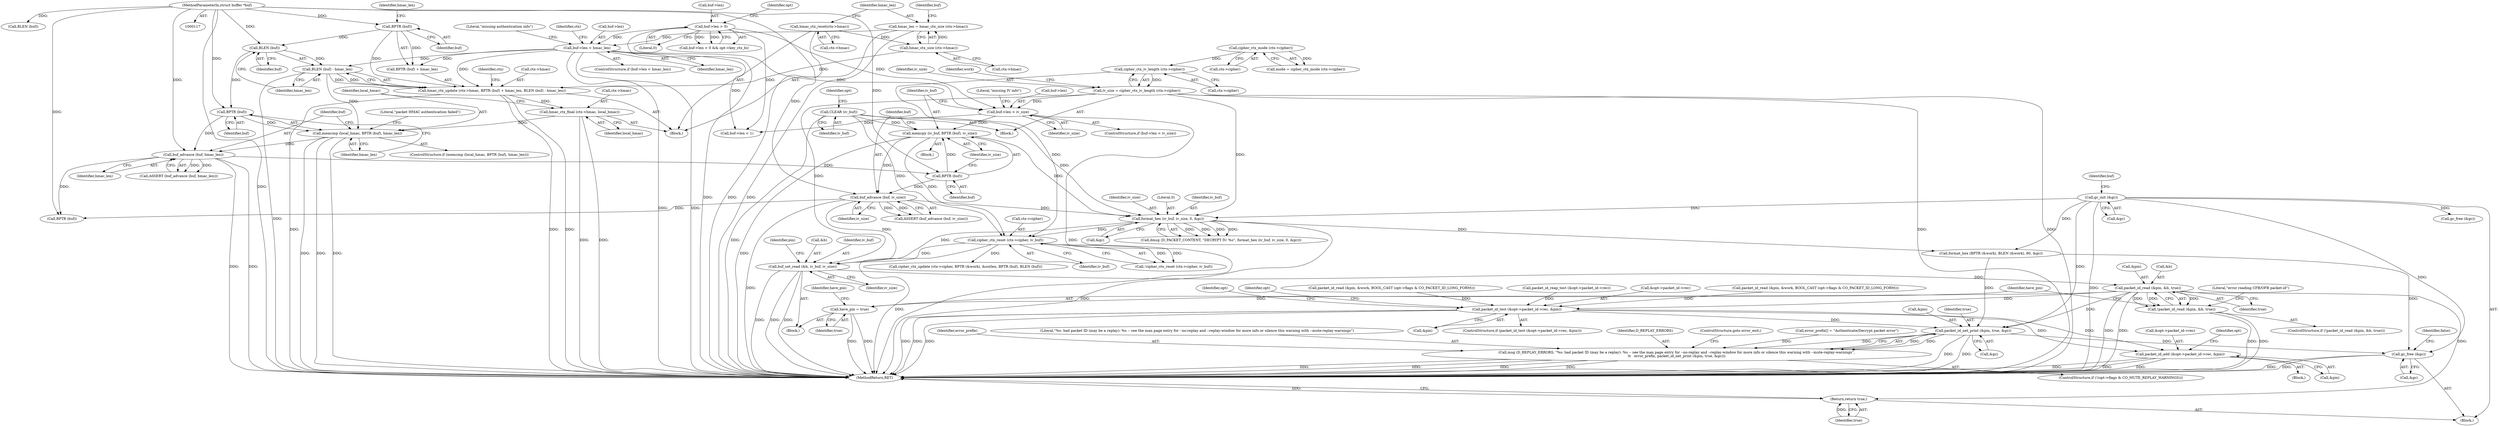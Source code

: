 digraph "0_openvpn_11d21349a4e7e38a025849479b36ace7c2eec2ee@API" {
"1000418" [label="(Call,packet_id_read (&pin, &b, true))"];
"1000411" [label="(Call,buf_set_read (&b, iv_buf, iv_size))"];
"1000289" [label="(Call,cipher_ctx_reset (ctx->cipher, iv_buf))"];
"1000225" [label="(Call,cipher_ctx_iv_length (ctx->cipher))"];
"1000218" [label="(Call,cipher_ctx_mode (ctx->cipher))"];
"1000238" [label="(Call,CLEAR (iv_buf))"];
"1000273" [label="(Call,format_hex (iv_buf, iv_size, 0, &gc))"];
"1000255" [label="(Call,memcpy (iv_buf, BPTR (buf), iv_size))"];
"1000257" [label="(Call,BPTR (buf))"];
"1000207" [label="(Call,buf_advance (buf, hmac_len))"];
"1000201" [label="(Call,BPTR (buf))"];
"1000190" [label="(Call,BLEN (buf))"];
"1000186" [label="(Call,BPTR (buf))"];
"1000118" [label="(MethodParameterIn,struct buffer *buf)"];
"1000199" [label="(Call,memcmp (local_hmac, BPTR (buf), hmac_len))"];
"1000193" [label="(Call,hmac_ctx_final (ctx->hmac, local_hmac))"];
"1000181" [label="(Call,hmac_ctx_update (ctx->hmac, BPTR (buf) + hmac_len, BLEN (buf) - hmac_len))"];
"1000169" [label="(Call,hmac_ctx_size (ctx->hmac))"];
"1000163" [label="(Call,hmac_ctx_reset(ctx->hmac))"];
"1000174" [label="(Call,buf->len < hmac_len)"];
"1000133" [label="(Call,buf->len > 0)"];
"1000167" [label="(Call,hmac_len = hmac_ctx_size (ctx->hmac))"];
"1000189" [label="(Call,BLEN (buf) - hmac_len)"];
"1000248" [label="(Call,buf->len < iv_size)"];
"1000223" [label="(Call,iv_size = cipher_ctx_iv_length (ctx->cipher))"];
"1000261" [label="(Call,buf_advance (buf, iv_size))"];
"1000128" [label="(Call,gc_init (&gc))"];
"1000417" [label="(Call,!packet_id_read (&pin, &b, true))"];
"1000426" [label="(Call,have_pin = true)"];
"1000479" [label="(Call,packet_id_test (&opt->packet_id->rec, &pin))"];
"1000489" [label="(Call,packet_id_add (&opt->packet_id->rec, &pin))"];
"1000528" [label="(Call,packet_id_net_print (&pin, true, &gc))"];
"1000524" [label="(Call,msg (D_REPLAY_ERRORS, \"%s: bad packet ID (may be a replay): %s -- see the man page entry for --no-replay and --replay-window for more info or silence this warning with --mute-replay-warnings\",\n\t\t   error_prefix, packet_id_net_print (&pin, true, &gc)))"];
"1000551" [label="(Call,gc_free (&gc))"];
"1000542" [label="(Return,return true;)"];
"1000224" [label="(Identifier,iv_size)"];
"1000133" [label="(Call,buf->len > 0)"];
"1000124" [label="(Call,error_prefix[] = \"Authenticate/Decrypt packet error\")"];
"1000226" [label="(Call,ctx->cipher)"];
"1000275" [label="(Identifier,iv_size)"];
"1000137" [label="(Literal,0)"];
"1000527" [label="(Identifier,error_prefix)"];
"1000277" [label="(Call,&gc)"];
"1000420" [label="(Identifier,pin)"];
"1000134" [label="(Call,buf->len)"];
"1000118" [label="(MethodParameterIn,struct buffer *buf)"];
"1000252" [label="(Identifier,iv_size)"];
"1000416" [label="(ControlStructure,if (!packet_id_read (&pin, &b, true)))"];
"1000203" [label="(Identifier,hmac_len)"];
"1000399" [label="(Block,)"];
"1000552" [label="(Call,&gc)"];
"1000257" [label="(Call,BPTR (buf))"];
"1000187" [label="(Identifier,buf)"];
"1000417" [label="(Call,!packet_id_read (&pin, &b, true))"];
"1000129" [label="(Call,&gc)"];
"1000183" [label="(Identifier,ctx)"];
"1000201" [label="(Call,BPTR (buf))"];
"1000428" [label="(Identifier,true)"];
"1000135" [label="(Identifier,buf)"];
"1000139" [label="(Identifier,opt)"];
"1000260" [label="(Call,ASSERT (buf_advance (buf, iv_size)))"];
"1000175" [label="(Call,buf->len)"];
"1000180" [label="(Literal,\"missing authentication info\")"];
"1000132" [label="(Call,buf->len > 0 && opt->key_ctx_bi)"];
"1000225" [label="(Call,cipher_ctx_iv_length (ctx->cipher))"];
"1000308" [label="(Call,cipher_ctx_update (ctx->cipher, BPTR (&work), &outlen, BPTR (buf), BLEN (buf)))"];
"1000188" [label="(Identifier,hmac_len)"];
"1000426" [label="(Call,have_pin = true)"];
"1000246" [label="(Block,)"];
"1000486" [label="(Call,&pin)"];
"1000181" [label="(Call,hmac_ctx_update (ctx->hmac, BPTR (buf) + hmac_len, BLEN (buf) - hmac_len))"];
"1000270" [label="(Call,dmsg (D_PACKET_CONTENT, \"DECRYPT IV: %s\", format_hex (iv_buf, iv_size, 0, &gc)))"];
"1000185" [label="(Call,BPTR (buf) + hmac_len)"];
"1000199" [label="(Call,memcmp (local_hmac, BPTR (buf), hmac_len))"];
"1000423" [label="(Identifier,true)"];
"1000209" [label="(Identifier,hmac_len)"];
"1000173" [label="(ControlStructure,if (buf->len < hmac_len))"];
"1000258" [label="(Identifier,buf)"];
"1000526" [label="(Literal,\"%s: bad packet ID (may be a replay): %s -- see the man page entry for --no-replay and --replay-window for more info or silence this warning with --mute-replay-warnings\")"];
"1000496" [label="(Call,&pin)"];
"1000194" [label="(Call,ctx->hmac)"];
"1000517" [label="(ControlStructure,if (!(opt->flags & CO_MUTE_REPLAY_WARNINGS)))"];
"1000524" [label="(Call,msg (D_REPLAY_ERRORS, \"%s: bad packet ID (may be a replay): %s -- see the man page entry for --no-replay and --replay-window for more info or silence this warning with --mute-replay-warnings\",\n\t\t   error_prefix, packet_id_net_print (&pin, true, &gc)))"];
"1000168" [label="(Identifier,hmac_len)"];
"1000542" [label="(Return,return true;)"];
"1000480" [label="(Call,&opt->packet_id->rec)"];
"1000191" [label="(Identifier,buf)"];
"1000261" [label="(Call,buf_advance (buf, iv_size))"];
"1000198" [label="(ControlStructure,if (memcmp (local_hmac, BPTR (buf), hmac_len)))"];
"1000418" [label="(Call,packet_id_read (&pin, &b, true))"];
"1000415" [label="(Identifier,iv_size)"];
"1000419" [label="(Call,&pin)"];
"1000259" [label="(Identifier,iv_size)"];
"1000189" [label="(Call,BLEN (buf) - hmac_len)"];
"1000555" [label="(Identifier,false)"];
"1000446" [label="(Call,packet_id_read (&pin, &work, BOOL_CAST (opt->flags & CO_PACKET_ID_LONG_FORM)))"];
"1000412" [label="(Call,&b)"];
"1000543" [label="(Identifier,true)"];
"1000216" [label="(Call,mode = cipher_ctx_mode (ctx->cipher))"];
"1000427" [label="(Identifier,have_pin)"];
"1000169" [label="(Call,hmac_ctx_size (ctx->hmac))"];
"1000263" [label="(Identifier,iv_size)"];
"1000493" [label="(Identifier,opt)"];
"1000190" [label="(Call,BLEN (buf))"];
"1000532" [label="(Call,&gc)"];
"1000254" [label="(Literal,\"missing IV info\")"];
"1000488" [label="(Block,)"];
"1000200" [label="(Identifier,local_hmac)"];
"1000186" [label="(Call,BPTR (buf))"];
"1000411" [label="(Call,buf_set_read (&b, iv_buf, iv_size))"];
"1000525" [label="(Identifier,D_REPLAY_ERRORS)"];
"1000195" [label="(Identifier,ctx)"];
"1000534" [label="(ControlStructure,goto error_exit;)"];
"1000521" [label="(Identifier,opt)"];
"1000489" [label="(Call,packet_id_add (&opt->packet_id->rec, &pin))"];
"1000234" [label="(Identifier,work)"];
"1000531" [label="(Identifier,true)"];
"1000197" [label="(Identifier,local_hmac)"];
"1000248" [label="(Call,buf->len < iv_size)"];
"1000374" [label="(Call,packet_id_read (&pin, &work, BOOL_CAST (opt->flags & CO_PACKET_ID_LONG_FORM)))"];
"1000176" [label="(Identifier,buf)"];
"1000478" [label="(ControlStructure,if (packet_id_test (&opt->packet_id->rec, &pin)))"];
"1000170" [label="(Call,ctx->hmac)"];
"1000290" [label="(Call,ctx->cipher)"];
"1000351" [label="(Call,format_hex (BPTR (&work), BLEN (&work), 80, &gc))"];
"1000490" [label="(Call,&opt->packet_id->rec)"];
"1000479" [label="(Call,packet_id_test (&opt->packet_id->rec, &pin))"];
"1000163" [label="(Call,hmac_ctx_reset(ctx->hmac))"];
"1000238" [label="(Call,CLEAR (iv_buf))"];
"1000539" [label="(Call,gc_free (&gc))"];
"1000293" [label="(Identifier,iv_buf)"];
"1000223" [label="(Call,iv_size = cipher_ctx_iv_length (ctx->cipher))"];
"1000122" [label="(Block,)"];
"1000193" [label="(Call,hmac_ctx_final (ctx->hmac, local_hmac))"];
"1000471" [label="(Call,packet_id_reap_test (&opt->packet_id->rec))"];
"1000207" [label="(Call,buf_advance (buf, hmac_len))"];
"1000276" [label="(Literal,0)"];
"1000262" [label="(Identifier,buf)"];
"1000414" [label="(Identifier,iv_buf)"];
"1000255" [label="(Call,memcpy (iv_buf, BPTR (buf), iv_size))"];
"1000288" [label="(Call,!cipher_ctx_reset (ctx->cipher, iv_buf))"];
"1000529" [label="(Call,&pin)"];
"1000192" [label="(Identifier,hmac_len)"];
"1000289" [label="(Call,cipher_ctx_reset (ctx->cipher, iv_buf))"];
"1000239" [label="(Identifier,iv_buf)"];
"1000280" [label="(Call,buf->len < 1)"];
"1000128" [label="(Call,gc_init (&gc))"];
"1000469" [label="(Identifier,have_pin)"];
"1000218" [label="(Call,cipher_ctx_mode (ctx->cipher))"];
"1000247" [label="(ControlStructure,if (buf->len < iv_size))"];
"1000182" [label="(Call,ctx->hmac)"];
"1000174" [label="(Call,buf->len < hmac_len)"];
"1000164" [label="(Call,ctx->hmac)"];
"1000256" [label="(Identifier,iv_buf)"];
"1000219" [label="(Call,ctx->cipher)"];
"1000214" [label="(Block,)"];
"1000178" [label="(Identifier,hmac_len)"];
"1000205" [label="(Literal,\"packet HMAC authentication failed\")"];
"1000501" [label="(Identifier,opt)"];
"1000249" [label="(Call,buf->len)"];
"1000273" [label="(Call,format_hex (iv_buf, iv_size, 0, &gc))"];
"1000528" [label="(Call,packet_id_net_print (&pin, true, &gc))"];
"1000425" [label="(Literal,\"error reading CFB/OFB packet-id\")"];
"1000206" [label="(Call,ASSERT (buf_advance (buf, hmac_len)))"];
"1000319" [label="(Call,BLEN (buf))"];
"1000551" [label="(Call,gc_free (&gc))"];
"1000556" [label="(MethodReturn,RET)"];
"1000243" [label="(Identifier,opt)"];
"1000421" [label="(Call,&b)"];
"1000317" [label="(Call,BPTR (buf))"];
"1000208" [label="(Identifier,buf)"];
"1000160" [label="(Block,)"];
"1000202" [label="(Identifier,buf)"];
"1000167" [label="(Call,hmac_len = hmac_ctx_size (ctx->hmac))"];
"1000274" [label="(Identifier,iv_buf)"];
"1000418" -> "1000417"  [label="AST: "];
"1000418" -> "1000423"  [label="CFG: "];
"1000419" -> "1000418"  [label="AST: "];
"1000421" -> "1000418"  [label="AST: "];
"1000423" -> "1000418"  [label="AST: "];
"1000417" -> "1000418"  [label="CFG: "];
"1000418" -> "1000556"  [label="DDG: "];
"1000418" -> "1000556"  [label="DDG: "];
"1000418" -> "1000417"  [label="DDG: "];
"1000418" -> "1000417"  [label="DDG: "];
"1000418" -> "1000417"  [label="DDG: "];
"1000411" -> "1000418"  [label="DDG: "];
"1000418" -> "1000426"  [label="DDG: "];
"1000418" -> "1000479"  [label="DDG: "];
"1000418" -> "1000528"  [label="DDG: "];
"1000418" -> "1000542"  [label="DDG: "];
"1000411" -> "1000399"  [label="AST: "];
"1000411" -> "1000415"  [label="CFG: "];
"1000412" -> "1000411"  [label="AST: "];
"1000414" -> "1000411"  [label="AST: "];
"1000415" -> "1000411"  [label="AST: "];
"1000420" -> "1000411"  [label="CFG: "];
"1000411" -> "1000556"  [label="DDG: "];
"1000411" -> "1000556"  [label="DDG: "];
"1000411" -> "1000556"  [label="DDG: "];
"1000289" -> "1000411"  [label="DDG: "];
"1000273" -> "1000411"  [label="DDG: "];
"1000261" -> "1000411"  [label="DDG: "];
"1000223" -> "1000411"  [label="DDG: "];
"1000289" -> "1000288"  [label="AST: "];
"1000289" -> "1000293"  [label="CFG: "];
"1000290" -> "1000289"  [label="AST: "];
"1000293" -> "1000289"  [label="AST: "];
"1000288" -> "1000289"  [label="CFG: "];
"1000289" -> "1000556"  [label="DDG: "];
"1000289" -> "1000288"  [label="DDG: "];
"1000289" -> "1000288"  [label="DDG: "];
"1000225" -> "1000289"  [label="DDG: "];
"1000238" -> "1000289"  [label="DDG: "];
"1000273" -> "1000289"  [label="DDG: "];
"1000255" -> "1000289"  [label="DDG: "];
"1000289" -> "1000308"  [label="DDG: "];
"1000225" -> "1000223"  [label="AST: "];
"1000225" -> "1000226"  [label="CFG: "];
"1000226" -> "1000225"  [label="AST: "];
"1000223" -> "1000225"  [label="CFG: "];
"1000225" -> "1000223"  [label="DDG: "];
"1000218" -> "1000225"  [label="DDG: "];
"1000218" -> "1000216"  [label="AST: "];
"1000218" -> "1000219"  [label="CFG: "];
"1000219" -> "1000218"  [label="AST: "];
"1000216" -> "1000218"  [label="CFG: "];
"1000218" -> "1000216"  [label="DDG: "];
"1000238" -> "1000214"  [label="AST: "];
"1000238" -> "1000239"  [label="CFG: "];
"1000239" -> "1000238"  [label="AST: "];
"1000243" -> "1000238"  [label="CFG: "];
"1000238" -> "1000556"  [label="DDG: "];
"1000238" -> "1000255"  [label="DDG: "];
"1000238" -> "1000273"  [label="DDG: "];
"1000273" -> "1000270"  [label="AST: "];
"1000273" -> "1000277"  [label="CFG: "];
"1000274" -> "1000273"  [label="AST: "];
"1000275" -> "1000273"  [label="AST: "];
"1000276" -> "1000273"  [label="AST: "];
"1000277" -> "1000273"  [label="AST: "];
"1000270" -> "1000273"  [label="CFG: "];
"1000273" -> "1000556"  [label="DDG: "];
"1000273" -> "1000270"  [label="DDG: "];
"1000273" -> "1000270"  [label="DDG: "];
"1000273" -> "1000270"  [label="DDG: "];
"1000273" -> "1000270"  [label="DDG: "];
"1000255" -> "1000273"  [label="DDG: "];
"1000261" -> "1000273"  [label="DDG: "];
"1000223" -> "1000273"  [label="DDG: "];
"1000128" -> "1000273"  [label="DDG: "];
"1000273" -> "1000351"  [label="DDG: "];
"1000255" -> "1000246"  [label="AST: "];
"1000255" -> "1000259"  [label="CFG: "];
"1000256" -> "1000255"  [label="AST: "];
"1000257" -> "1000255"  [label="AST: "];
"1000259" -> "1000255"  [label="AST: "];
"1000262" -> "1000255"  [label="CFG: "];
"1000255" -> "1000556"  [label="DDG: "];
"1000257" -> "1000255"  [label="DDG: "];
"1000248" -> "1000255"  [label="DDG: "];
"1000255" -> "1000261"  [label="DDG: "];
"1000257" -> "1000258"  [label="CFG: "];
"1000258" -> "1000257"  [label="AST: "];
"1000259" -> "1000257"  [label="CFG: "];
"1000207" -> "1000257"  [label="DDG: "];
"1000118" -> "1000257"  [label="DDG: "];
"1000257" -> "1000261"  [label="DDG: "];
"1000207" -> "1000206"  [label="AST: "];
"1000207" -> "1000209"  [label="CFG: "];
"1000208" -> "1000207"  [label="AST: "];
"1000209" -> "1000207"  [label="AST: "];
"1000206" -> "1000207"  [label="CFG: "];
"1000207" -> "1000556"  [label="DDG: "];
"1000207" -> "1000556"  [label="DDG: "];
"1000207" -> "1000206"  [label="DDG: "];
"1000207" -> "1000206"  [label="DDG: "];
"1000201" -> "1000207"  [label="DDG: "];
"1000118" -> "1000207"  [label="DDG: "];
"1000199" -> "1000207"  [label="DDG: "];
"1000207" -> "1000317"  [label="DDG: "];
"1000201" -> "1000199"  [label="AST: "];
"1000201" -> "1000202"  [label="CFG: "];
"1000202" -> "1000201"  [label="AST: "];
"1000203" -> "1000201"  [label="CFG: "];
"1000201" -> "1000199"  [label="DDG: "];
"1000190" -> "1000201"  [label="DDG: "];
"1000118" -> "1000201"  [label="DDG: "];
"1000190" -> "1000189"  [label="AST: "];
"1000190" -> "1000191"  [label="CFG: "];
"1000191" -> "1000190"  [label="AST: "];
"1000192" -> "1000190"  [label="CFG: "];
"1000190" -> "1000189"  [label="DDG: "];
"1000186" -> "1000190"  [label="DDG: "];
"1000118" -> "1000190"  [label="DDG: "];
"1000186" -> "1000185"  [label="AST: "];
"1000186" -> "1000187"  [label="CFG: "];
"1000187" -> "1000186"  [label="AST: "];
"1000188" -> "1000186"  [label="CFG: "];
"1000186" -> "1000181"  [label="DDG: "];
"1000186" -> "1000185"  [label="DDG: "];
"1000118" -> "1000186"  [label="DDG: "];
"1000118" -> "1000117"  [label="AST: "];
"1000118" -> "1000556"  [label="DDG: "];
"1000118" -> "1000261"  [label="DDG: "];
"1000118" -> "1000317"  [label="DDG: "];
"1000118" -> "1000319"  [label="DDG: "];
"1000199" -> "1000198"  [label="AST: "];
"1000199" -> "1000203"  [label="CFG: "];
"1000200" -> "1000199"  [label="AST: "];
"1000203" -> "1000199"  [label="AST: "];
"1000205" -> "1000199"  [label="CFG: "];
"1000208" -> "1000199"  [label="CFG: "];
"1000199" -> "1000556"  [label="DDG: "];
"1000199" -> "1000556"  [label="DDG: "];
"1000199" -> "1000556"  [label="DDG: "];
"1000193" -> "1000199"  [label="DDG: "];
"1000189" -> "1000199"  [label="DDG: "];
"1000193" -> "1000160"  [label="AST: "];
"1000193" -> "1000197"  [label="CFG: "];
"1000194" -> "1000193"  [label="AST: "];
"1000197" -> "1000193"  [label="AST: "];
"1000200" -> "1000193"  [label="CFG: "];
"1000193" -> "1000556"  [label="DDG: "];
"1000193" -> "1000556"  [label="DDG: "];
"1000181" -> "1000193"  [label="DDG: "];
"1000181" -> "1000160"  [label="AST: "];
"1000181" -> "1000189"  [label="CFG: "];
"1000182" -> "1000181"  [label="AST: "];
"1000185" -> "1000181"  [label="AST: "];
"1000189" -> "1000181"  [label="AST: "];
"1000195" -> "1000181"  [label="CFG: "];
"1000181" -> "1000556"  [label="DDG: "];
"1000181" -> "1000556"  [label="DDG: "];
"1000181" -> "1000556"  [label="DDG: "];
"1000169" -> "1000181"  [label="DDG: "];
"1000174" -> "1000181"  [label="DDG: "];
"1000189" -> "1000181"  [label="DDG: "];
"1000189" -> "1000181"  [label="DDG: "];
"1000169" -> "1000167"  [label="AST: "];
"1000169" -> "1000170"  [label="CFG: "];
"1000170" -> "1000169"  [label="AST: "];
"1000167" -> "1000169"  [label="CFG: "];
"1000169" -> "1000167"  [label="DDG: "];
"1000163" -> "1000169"  [label="DDG: "];
"1000163" -> "1000160"  [label="AST: "];
"1000163" -> "1000164"  [label="CFG: "];
"1000164" -> "1000163"  [label="AST: "];
"1000168" -> "1000163"  [label="CFG: "];
"1000163" -> "1000556"  [label="DDG: "];
"1000174" -> "1000173"  [label="AST: "];
"1000174" -> "1000178"  [label="CFG: "];
"1000175" -> "1000174"  [label="AST: "];
"1000178" -> "1000174"  [label="AST: "];
"1000180" -> "1000174"  [label="CFG: "];
"1000183" -> "1000174"  [label="CFG: "];
"1000174" -> "1000556"  [label="DDG: "];
"1000174" -> "1000556"  [label="DDG: "];
"1000133" -> "1000174"  [label="DDG: "];
"1000167" -> "1000174"  [label="DDG: "];
"1000174" -> "1000185"  [label="DDG: "];
"1000174" -> "1000189"  [label="DDG: "];
"1000174" -> "1000248"  [label="DDG: "];
"1000174" -> "1000280"  [label="DDG: "];
"1000133" -> "1000132"  [label="AST: "];
"1000133" -> "1000137"  [label="CFG: "];
"1000134" -> "1000133"  [label="AST: "];
"1000137" -> "1000133"  [label="AST: "];
"1000139" -> "1000133"  [label="CFG: "];
"1000132" -> "1000133"  [label="CFG: "];
"1000133" -> "1000556"  [label="DDG: "];
"1000133" -> "1000132"  [label="DDG: "];
"1000133" -> "1000132"  [label="DDG: "];
"1000133" -> "1000248"  [label="DDG: "];
"1000133" -> "1000280"  [label="DDG: "];
"1000167" -> "1000160"  [label="AST: "];
"1000168" -> "1000167"  [label="AST: "];
"1000176" -> "1000167"  [label="CFG: "];
"1000167" -> "1000556"  [label="DDG: "];
"1000189" -> "1000192"  [label="CFG: "];
"1000192" -> "1000189"  [label="AST: "];
"1000189" -> "1000556"  [label="DDG: "];
"1000248" -> "1000247"  [label="AST: "];
"1000248" -> "1000252"  [label="CFG: "];
"1000249" -> "1000248"  [label="AST: "];
"1000252" -> "1000248"  [label="AST: "];
"1000254" -> "1000248"  [label="CFG: "];
"1000256" -> "1000248"  [label="CFG: "];
"1000248" -> "1000556"  [label="DDG: "];
"1000223" -> "1000248"  [label="DDG: "];
"1000248" -> "1000280"  [label="DDG: "];
"1000223" -> "1000214"  [label="AST: "];
"1000224" -> "1000223"  [label="AST: "];
"1000234" -> "1000223"  [label="CFG: "];
"1000223" -> "1000556"  [label="DDG: "];
"1000223" -> "1000556"  [label="DDG: "];
"1000261" -> "1000260"  [label="AST: "];
"1000261" -> "1000263"  [label="CFG: "];
"1000262" -> "1000261"  [label="AST: "];
"1000263" -> "1000261"  [label="AST: "];
"1000260" -> "1000261"  [label="CFG: "];
"1000261" -> "1000556"  [label="DDG: "];
"1000261" -> "1000260"  [label="DDG: "];
"1000261" -> "1000260"  [label="DDG: "];
"1000261" -> "1000317"  [label="DDG: "];
"1000128" -> "1000122"  [label="AST: "];
"1000128" -> "1000129"  [label="CFG: "];
"1000129" -> "1000128"  [label="AST: "];
"1000135" -> "1000128"  [label="CFG: "];
"1000128" -> "1000556"  [label="DDG: "];
"1000128" -> "1000351"  [label="DDG: "];
"1000128" -> "1000528"  [label="DDG: "];
"1000128" -> "1000539"  [label="DDG: "];
"1000128" -> "1000551"  [label="DDG: "];
"1000417" -> "1000416"  [label="AST: "];
"1000425" -> "1000417"  [label="CFG: "];
"1000427" -> "1000417"  [label="CFG: "];
"1000417" -> "1000556"  [label="DDG: "];
"1000417" -> "1000556"  [label="DDG: "];
"1000426" -> "1000399"  [label="AST: "];
"1000426" -> "1000428"  [label="CFG: "];
"1000427" -> "1000426"  [label="AST: "];
"1000428" -> "1000426"  [label="AST: "];
"1000469" -> "1000426"  [label="CFG: "];
"1000426" -> "1000556"  [label="DDG: "];
"1000426" -> "1000556"  [label="DDG: "];
"1000479" -> "1000478"  [label="AST: "];
"1000479" -> "1000486"  [label="CFG: "];
"1000480" -> "1000479"  [label="AST: "];
"1000486" -> "1000479"  [label="AST: "];
"1000493" -> "1000479"  [label="CFG: "];
"1000521" -> "1000479"  [label="CFG: "];
"1000479" -> "1000556"  [label="DDG: "];
"1000479" -> "1000556"  [label="DDG: "];
"1000479" -> "1000556"  [label="DDG: "];
"1000471" -> "1000479"  [label="DDG: "];
"1000374" -> "1000479"  [label="DDG: "];
"1000446" -> "1000479"  [label="DDG: "];
"1000479" -> "1000489"  [label="DDG: "];
"1000479" -> "1000489"  [label="DDG: "];
"1000479" -> "1000528"  [label="DDG: "];
"1000489" -> "1000488"  [label="AST: "];
"1000489" -> "1000496"  [label="CFG: "];
"1000490" -> "1000489"  [label="AST: "];
"1000496" -> "1000489"  [label="AST: "];
"1000501" -> "1000489"  [label="CFG: "];
"1000489" -> "1000556"  [label="DDG: "];
"1000489" -> "1000556"  [label="DDG: "];
"1000489" -> "1000556"  [label="DDG: "];
"1000528" -> "1000524"  [label="AST: "];
"1000528" -> "1000532"  [label="CFG: "];
"1000529" -> "1000528"  [label="AST: "];
"1000531" -> "1000528"  [label="AST: "];
"1000532" -> "1000528"  [label="AST: "];
"1000524" -> "1000528"  [label="CFG: "];
"1000528" -> "1000556"  [label="DDG: "];
"1000528" -> "1000556"  [label="DDG: "];
"1000528" -> "1000524"  [label="DDG: "];
"1000528" -> "1000524"  [label="DDG: "];
"1000528" -> "1000524"  [label="DDG: "];
"1000351" -> "1000528"  [label="DDG: "];
"1000528" -> "1000551"  [label="DDG: "];
"1000524" -> "1000517"  [label="AST: "];
"1000525" -> "1000524"  [label="AST: "];
"1000526" -> "1000524"  [label="AST: "];
"1000527" -> "1000524"  [label="AST: "];
"1000534" -> "1000524"  [label="CFG: "];
"1000524" -> "1000556"  [label="DDG: "];
"1000524" -> "1000556"  [label="DDG: "];
"1000524" -> "1000556"  [label="DDG: "];
"1000524" -> "1000556"  [label="DDG: "];
"1000124" -> "1000524"  [label="DDG: "];
"1000551" -> "1000122"  [label="AST: "];
"1000551" -> "1000552"  [label="CFG: "];
"1000552" -> "1000551"  [label="AST: "];
"1000555" -> "1000551"  [label="CFG: "];
"1000551" -> "1000556"  [label="DDG: "];
"1000551" -> "1000556"  [label="DDG: "];
"1000351" -> "1000551"  [label="DDG: "];
"1000542" -> "1000122"  [label="AST: "];
"1000542" -> "1000543"  [label="CFG: "];
"1000543" -> "1000542"  [label="AST: "];
"1000556" -> "1000542"  [label="CFG: "];
"1000542" -> "1000556"  [label="DDG: "];
"1000543" -> "1000542"  [label="DDG: "];
}

